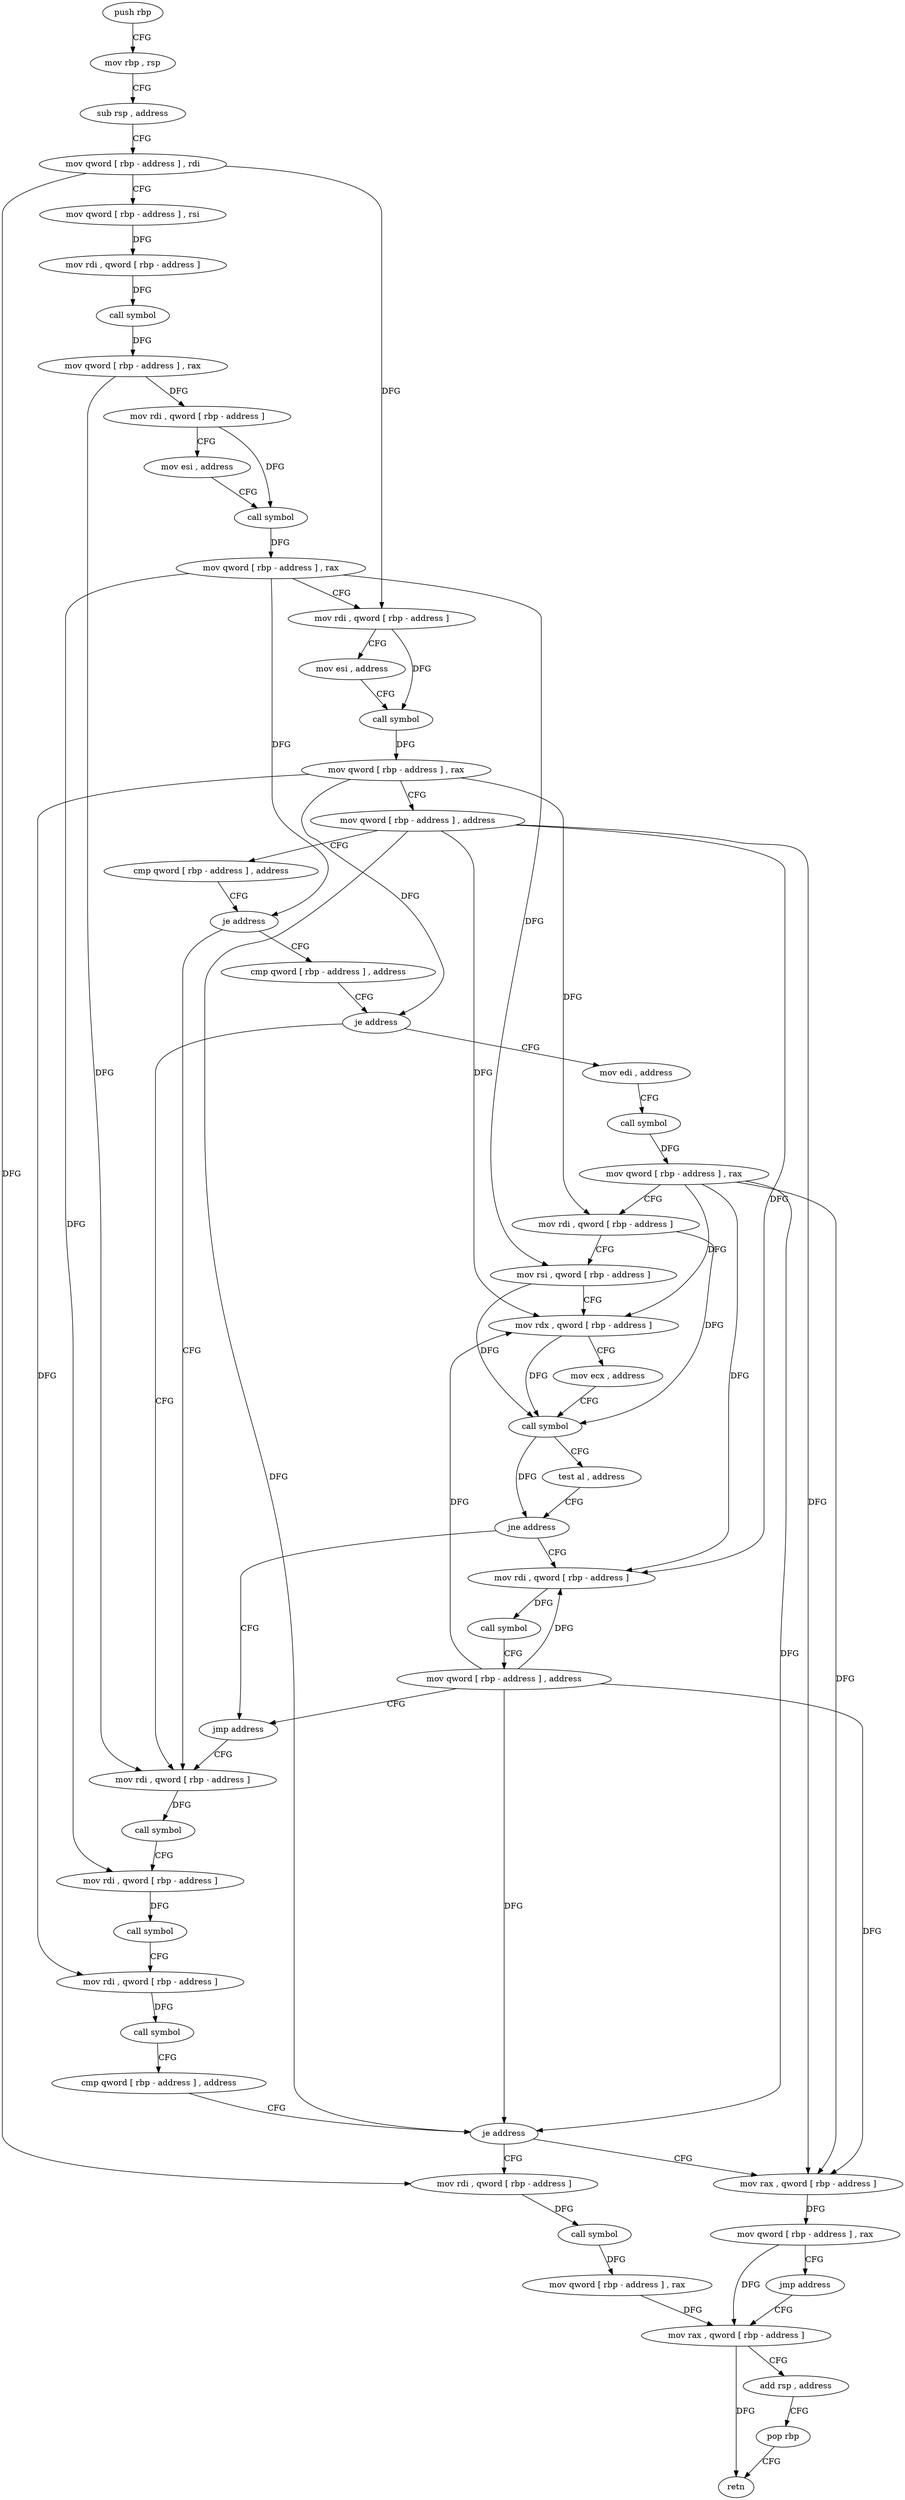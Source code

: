digraph "func" {
"4208704" [label = "push rbp" ]
"4208705" [label = "mov rbp , rsp" ]
"4208708" [label = "sub rsp , address" ]
"4208712" [label = "mov qword [ rbp - address ] , rdi" ]
"4208716" [label = "mov qword [ rbp - address ] , rsi" ]
"4208720" [label = "mov rdi , qword [ rbp - address ]" ]
"4208724" [label = "call symbol" ]
"4208729" [label = "mov qword [ rbp - address ] , rax" ]
"4208733" [label = "mov rdi , qword [ rbp - address ]" ]
"4208737" [label = "mov esi , address" ]
"4208742" [label = "call symbol" ]
"4208747" [label = "mov qword [ rbp - address ] , rax" ]
"4208751" [label = "mov rdi , qword [ rbp - address ]" ]
"4208755" [label = "mov esi , address" ]
"4208760" [label = "call symbol" ]
"4208765" [label = "mov qword [ rbp - address ] , rax" ]
"4208769" [label = "mov qword [ rbp - address ] , address" ]
"4208777" [label = "cmp qword [ rbp - address ] , address" ]
"4208782" [label = "je address" ]
"4208865" [label = "mov rdi , qword [ rbp - address ]" ]
"4208788" [label = "cmp qword [ rbp - address ] , address" ]
"4208869" [label = "call symbol" ]
"4208874" [label = "mov rdi , qword [ rbp - address ]" ]
"4208878" [label = "call symbol" ]
"4208883" [label = "mov rdi , qword [ rbp - address ]" ]
"4208887" [label = "call symbol" ]
"4208892" [label = "cmp qword [ rbp - address ] , address" ]
"4208897" [label = "je address" ]
"4208916" [label = "mov rdi , qword [ rbp - address ]" ]
"4208903" [label = "mov rax , qword [ rbp - address ]" ]
"4208793" [label = "je address" ]
"4208799" [label = "mov edi , address" ]
"4208920" [label = "call symbol" ]
"4208925" [label = "mov qword [ rbp - address ] , rax" ]
"4208929" [label = "mov rax , qword [ rbp - address ]" ]
"4208907" [label = "mov qword [ rbp - address ] , rax" ]
"4208911" [label = "jmp address" ]
"4208804" [label = "call symbol" ]
"4208809" [label = "mov qword [ rbp - address ] , rax" ]
"4208813" [label = "mov rdi , qword [ rbp - address ]" ]
"4208817" [label = "mov rsi , qword [ rbp - address ]" ]
"4208821" [label = "mov rdx , qword [ rbp - address ]" ]
"4208825" [label = "mov ecx , address" ]
"4208830" [label = "call symbol" ]
"4208835" [label = "test al , address" ]
"4208837" [label = "jne address" ]
"4208860" [label = "jmp address" ]
"4208843" [label = "mov rdi , qword [ rbp - address ]" ]
"4208933" [label = "add rsp , address" ]
"4208937" [label = "pop rbp" ]
"4208938" [label = "retn" ]
"4208847" [label = "call symbol" ]
"4208852" [label = "mov qword [ rbp - address ] , address" ]
"4208704" -> "4208705" [ label = "CFG" ]
"4208705" -> "4208708" [ label = "CFG" ]
"4208708" -> "4208712" [ label = "CFG" ]
"4208712" -> "4208716" [ label = "CFG" ]
"4208712" -> "4208751" [ label = "DFG" ]
"4208712" -> "4208916" [ label = "DFG" ]
"4208716" -> "4208720" [ label = "DFG" ]
"4208720" -> "4208724" [ label = "DFG" ]
"4208724" -> "4208729" [ label = "DFG" ]
"4208729" -> "4208733" [ label = "DFG" ]
"4208729" -> "4208865" [ label = "DFG" ]
"4208733" -> "4208737" [ label = "CFG" ]
"4208733" -> "4208742" [ label = "DFG" ]
"4208737" -> "4208742" [ label = "CFG" ]
"4208742" -> "4208747" [ label = "DFG" ]
"4208747" -> "4208751" [ label = "CFG" ]
"4208747" -> "4208782" [ label = "DFG" ]
"4208747" -> "4208874" [ label = "DFG" ]
"4208747" -> "4208817" [ label = "DFG" ]
"4208751" -> "4208755" [ label = "CFG" ]
"4208751" -> "4208760" [ label = "DFG" ]
"4208755" -> "4208760" [ label = "CFG" ]
"4208760" -> "4208765" [ label = "DFG" ]
"4208765" -> "4208769" [ label = "CFG" ]
"4208765" -> "4208883" [ label = "DFG" ]
"4208765" -> "4208793" [ label = "DFG" ]
"4208765" -> "4208813" [ label = "DFG" ]
"4208769" -> "4208777" [ label = "CFG" ]
"4208769" -> "4208897" [ label = "DFG" ]
"4208769" -> "4208903" [ label = "DFG" ]
"4208769" -> "4208821" [ label = "DFG" ]
"4208769" -> "4208843" [ label = "DFG" ]
"4208777" -> "4208782" [ label = "CFG" ]
"4208782" -> "4208865" [ label = "CFG" ]
"4208782" -> "4208788" [ label = "CFG" ]
"4208865" -> "4208869" [ label = "DFG" ]
"4208788" -> "4208793" [ label = "CFG" ]
"4208869" -> "4208874" [ label = "CFG" ]
"4208874" -> "4208878" [ label = "DFG" ]
"4208878" -> "4208883" [ label = "CFG" ]
"4208883" -> "4208887" [ label = "DFG" ]
"4208887" -> "4208892" [ label = "CFG" ]
"4208892" -> "4208897" [ label = "CFG" ]
"4208897" -> "4208916" [ label = "CFG" ]
"4208897" -> "4208903" [ label = "CFG" ]
"4208916" -> "4208920" [ label = "DFG" ]
"4208903" -> "4208907" [ label = "DFG" ]
"4208793" -> "4208865" [ label = "CFG" ]
"4208793" -> "4208799" [ label = "CFG" ]
"4208799" -> "4208804" [ label = "CFG" ]
"4208920" -> "4208925" [ label = "DFG" ]
"4208925" -> "4208929" [ label = "DFG" ]
"4208929" -> "4208933" [ label = "CFG" ]
"4208929" -> "4208938" [ label = "DFG" ]
"4208907" -> "4208911" [ label = "CFG" ]
"4208907" -> "4208929" [ label = "DFG" ]
"4208911" -> "4208929" [ label = "CFG" ]
"4208804" -> "4208809" [ label = "DFG" ]
"4208809" -> "4208813" [ label = "CFG" ]
"4208809" -> "4208897" [ label = "DFG" ]
"4208809" -> "4208903" [ label = "DFG" ]
"4208809" -> "4208821" [ label = "DFG" ]
"4208809" -> "4208843" [ label = "DFG" ]
"4208813" -> "4208817" [ label = "CFG" ]
"4208813" -> "4208830" [ label = "DFG" ]
"4208817" -> "4208821" [ label = "CFG" ]
"4208817" -> "4208830" [ label = "DFG" ]
"4208821" -> "4208825" [ label = "CFG" ]
"4208821" -> "4208830" [ label = "DFG" ]
"4208825" -> "4208830" [ label = "CFG" ]
"4208830" -> "4208835" [ label = "CFG" ]
"4208830" -> "4208837" [ label = "DFG" ]
"4208835" -> "4208837" [ label = "CFG" ]
"4208837" -> "4208860" [ label = "CFG" ]
"4208837" -> "4208843" [ label = "CFG" ]
"4208860" -> "4208865" [ label = "CFG" ]
"4208843" -> "4208847" [ label = "DFG" ]
"4208933" -> "4208937" [ label = "CFG" ]
"4208937" -> "4208938" [ label = "CFG" ]
"4208847" -> "4208852" [ label = "CFG" ]
"4208852" -> "4208860" [ label = "CFG" ]
"4208852" -> "4208897" [ label = "DFG" ]
"4208852" -> "4208903" [ label = "DFG" ]
"4208852" -> "4208821" [ label = "DFG" ]
"4208852" -> "4208843" [ label = "DFG" ]
}
